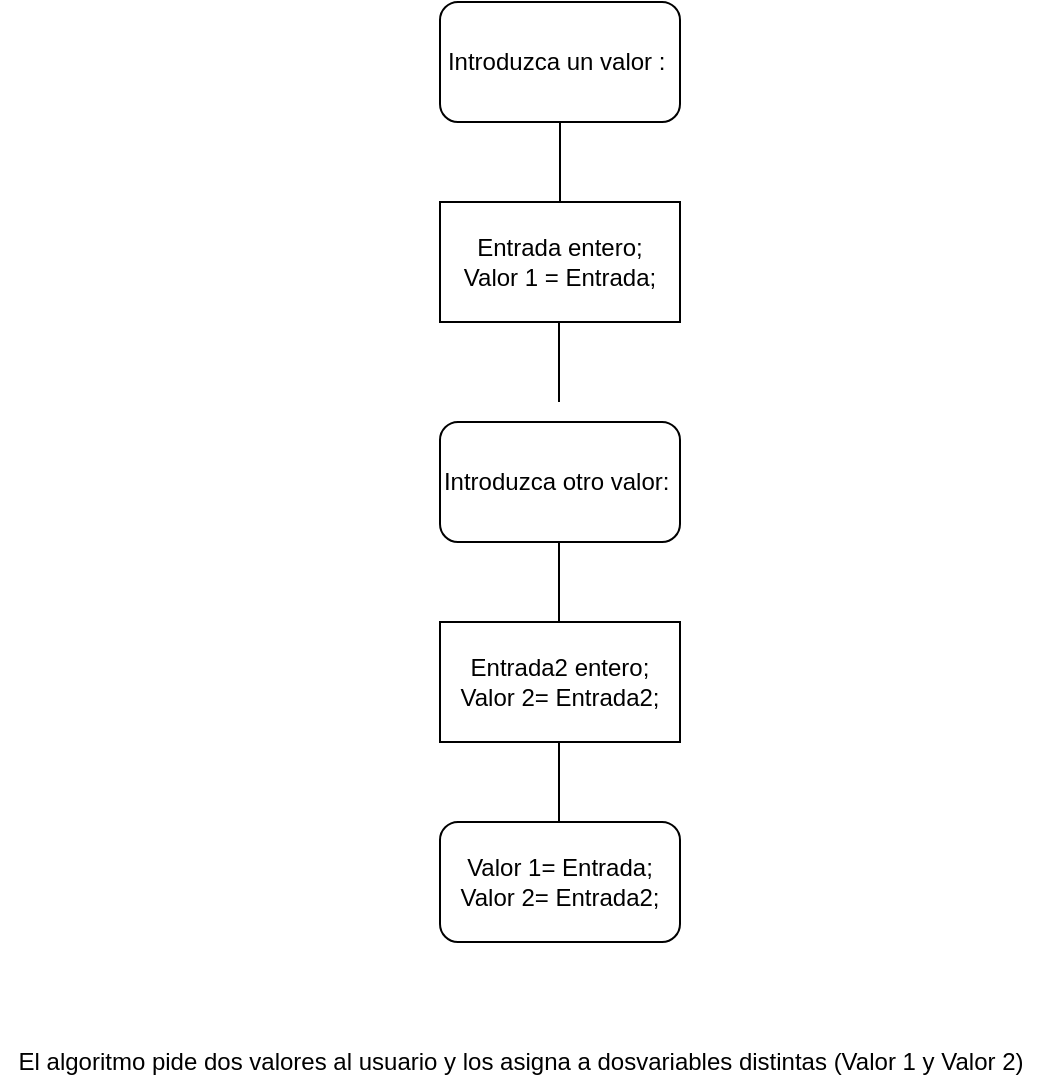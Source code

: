 <mxfile version="16.5.6" type="device"><diagram id="C5RBs43oDa-KdzZeNtuy" name="Page-1"><mxGraphModel dx="1422" dy="737" grid="1" gridSize="10" guides="1" tooltips="1" connect="1" arrows="1" fold="1" page="1" pageScale="1" pageWidth="827" pageHeight="1169" math="0" shadow="0"><root><mxCell id="WIyWlLk6GJQsqaUBKTNV-0"/><mxCell id="WIyWlLk6GJQsqaUBKTNV-1" parent="WIyWlLk6GJQsqaUBKTNV-0"/><mxCell id="FsZAgwxx9GazA4K2ZJmm-0" value="Introduzca un valor :&amp;nbsp;" style="rounded=1;whiteSpace=wrap;html=1;" vertex="1" parent="WIyWlLk6GJQsqaUBKTNV-1"><mxGeometry x="310" y="80" width="120" height="60" as="geometry"/></mxCell><mxCell id="FsZAgwxx9GazA4K2ZJmm-1" value="Entrada entero;&lt;br&gt;Valor 1 = Entrada;" style="rounded=0;whiteSpace=wrap;html=1;" vertex="1" parent="WIyWlLk6GJQsqaUBKTNV-1"><mxGeometry x="310" y="180" width="120" height="60" as="geometry"/></mxCell><mxCell id="FsZAgwxx9GazA4K2ZJmm-3" value="Introduzca otro valor:&amp;nbsp;" style="rounded=1;whiteSpace=wrap;html=1;" vertex="1" parent="WIyWlLk6GJQsqaUBKTNV-1"><mxGeometry x="310" y="290" width="120" height="60" as="geometry"/></mxCell><mxCell id="FsZAgwxx9GazA4K2ZJmm-4" value="Entrada2 entero;&lt;br&gt;Valor 2= Entrada2;" style="rounded=0;whiteSpace=wrap;html=1;" vertex="1" parent="WIyWlLk6GJQsqaUBKTNV-1"><mxGeometry x="310" y="390" width="120" height="60" as="geometry"/></mxCell><mxCell id="FsZAgwxx9GazA4K2ZJmm-5" value="Valor 1= Entrada;&lt;br&gt;Valor 2= Entrada2;" style="rounded=1;whiteSpace=wrap;html=1;" vertex="1" parent="WIyWlLk6GJQsqaUBKTNV-1"><mxGeometry x="310" y="490" width="120" height="60" as="geometry"/></mxCell><mxCell id="FsZAgwxx9GazA4K2ZJmm-6" value="" style="endArrow=none;html=1;rounded=0;entryX=0.5;entryY=1;entryDx=0;entryDy=0;exitX=0.5;exitY=0;exitDx=0;exitDy=0;" edge="1" parent="WIyWlLk6GJQsqaUBKTNV-1" source="FsZAgwxx9GazA4K2ZJmm-1" target="FsZAgwxx9GazA4K2ZJmm-0"><mxGeometry width="50" height="50" relative="1" as="geometry"><mxPoint x="340" y="190" as="sourcePoint"/><mxPoint x="390" y="140" as="targetPoint"/></mxGeometry></mxCell><mxCell id="FsZAgwxx9GazA4K2ZJmm-7" value="" style="endArrow=none;html=1;rounded=0;entryX=0.5;entryY=1;entryDx=0;entryDy=0;exitX=0.5;exitY=0;exitDx=0;exitDy=0;" edge="1" parent="WIyWlLk6GJQsqaUBKTNV-1"><mxGeometry width="50" height="50" relative="1" as="geometry"><mxPoint x="369.5" y="280" as="sourcePoint"/><mxPoint x="369.5" y="240" as="targetPoint"/></mxGeometry></mxCell><mxCell id="FsZAgwxx9GazA4K2ZJmm-8" value="" style="endArrow=none;html=1;rounded=0;entryX=0.5;entryY=1;entryDx=0;entryDy=0;exitX=0.5;exitY=0;exitDx=0;exitDy=0;" edge="1" parent="WIyWlLk6GJQsqaUBKTNV-1"><mxGeometry width="50" height="50" relative="1" as="geometry"><mxPoint x="369.5" y="390" as="sourcePoint"/><mxPoint x="369.5" y="350" as="targetPoint"/></mxGeometry></mxCell><mxCell id="FsZAgwxx9GazA4K2ZJmm-9" value="" style="endArrow=none;html=1;rounded=0;entryX=0.5;entryY=1;entryDx=0;entryDy=0;exitX=0.5;exitY=0;exitDx=0;exitDy=0;" edge="1" parent="WIyWlLk6GJQsqaUBKTNV-1"><mxGeometry width="50" height="50" relative="1" as="geometry"><mxPoint x="369.5" y="490" as="sourcePoint"/><mxPoint x="369.5" y="450" as="targetPoint"/></mxGeometry></mxCell><mxCell id="FsZAgwxx9GazA4K2ZJmm-10" value="El algoritmo pide dos valores al usuario y los asigna a dosvariables distintas (Valor 1 y Valor 2)" style="text;html=1;align=center;verticalAlign=middle;resizable=0;points=[];autosize=1;strokeColor=none;fillColor=none;" vertex="1" parent="WIyWlLk6GJQsqaUBKTNV-1"><mxGeometry x="90" y="600" width="520" height="20" as="geometry"/></mxCell></root></mxGraphModel></diagram></mxfile>